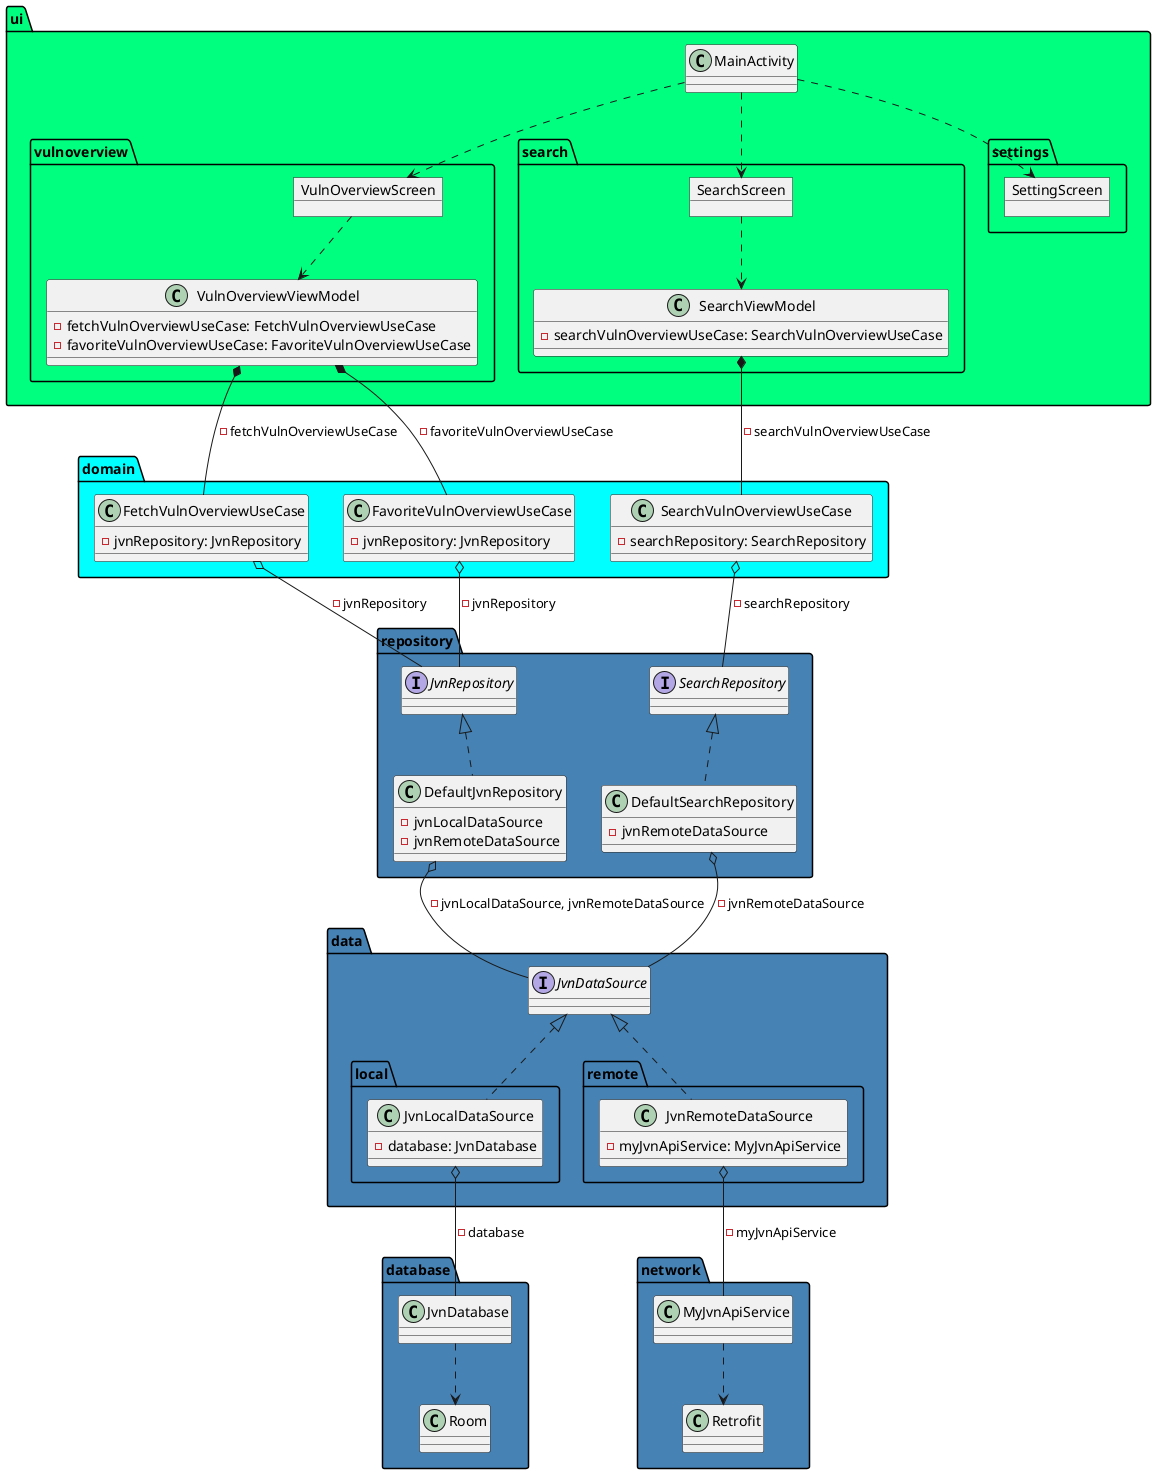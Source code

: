 @startuml アプリアーキテクチャ
package "ui" #00ff7f {
  ' UI層

  class MainActivity

  package "vulnoverview" {
    ' ホーム画面
    object VulnOverviewScreen
    class VulnOverviewViewModel {
      -fetchVulnOverviewUseCase: FetchVulnOverviewUseCase
      -favoriteVulnOverviewUseCase: FavoriteVulnOverviewUseCase
    }
    VulnOverviewScreen .down.> VulnOverviewViewModel
  }

  package "search" {
    ' 検索画面
    object SearchScreen
    class SearchViewModel {
      -searchVulnOverviewUseCase: SearchVulnOverviewUseCase
    }
    SearchScreen .down.> SearchViewModel
  }

  package "settings" {
    ' 設定画面
    object SettingScreen
  }

  MainActivity .down.> VulnOverviewScreen
  MainActivity .down.> SearchScreen
  MainActivity .down.> SettingScreen
}

package "domain" #00ffff {
  ' ドメイン層
  class FetchVulnOverviewUseCase {
    -jvnRepository: JvnRepository
  }
  class FavoriteVulnOverviewUseCase {
    -jvnRepository: JvnRepository
  }
  class SearchVulnOverviewUseCase {
    -searchRepository: SearchRepository
  }
}

package "repository" #4682b4 {
  interface JvnRepository
  
  class DefaultJvnRepository {
    -jvnLocalDataSource
    -jvnRemoteDataSource
  }
  
  interface SearchRepository
  
  class DefaultSearchRepository {
    -jvnRemoteDataSource
  }
}

package "data" #4682b4 {
  interface JvnDataSource

  package "local" {
    class JvnLocalDataSource {
      -database: JvnDatabase
    }
  }
  
  package "remote" {
    class JvnRemoteDataSource {
      -myJvnApiService: MyJvnApiService
    }
  }
  
  JvnDataSource <|.down. JvnLocalDataSource
  JvnDataSource <|.down. JvnRemoteDataSource
}

package "network" #4682b4 {
  class MyJvnApiService
  class Retrofit
}

package "database" #4682b4 {
  class JvnDatabase
  class Room
}

VulnOverviewViewModel *-down- FetchVulnOverviewUseCase: -fetchVulnOverviewUseCase
VulnOverviewViewModel *-down- FavoriteVulnOverviewUseCase: -favoriteVulnOverviewUseCase
SearchViewModel *-down- SearchVulnOverviewUseCase: -searchVulnOverviewUseCase

FetchVulnOverviewUseCase o-down- JvnRepository: -jvnRepository
FavoriteVulnOverviewUseCase o-down- JvnRepository: -jvnRepository
SearchVulnOverviewUseCase o-down- SearchRepository: -searchRepository

JvnRepository <|.down. DefaultJvnRepository
SearchRepository <|.down. DefaultSearchRepository

DefaultJvnRepository o-- JvnDataSource: -jvnLocalDataSource, jvnRemoteDataSource
DefaultSearchRepository o-- JvnDataSource: -jvnRemoteDataSource

JvnLocalDataSource o-- JvnDatabase: -database
JvnRemoteDataSource o-- MyJvnApiService: -myJvnApiService

MyJvnApiService .down.> Retrofit
JvnDatabase .down.> Room

@enduml
